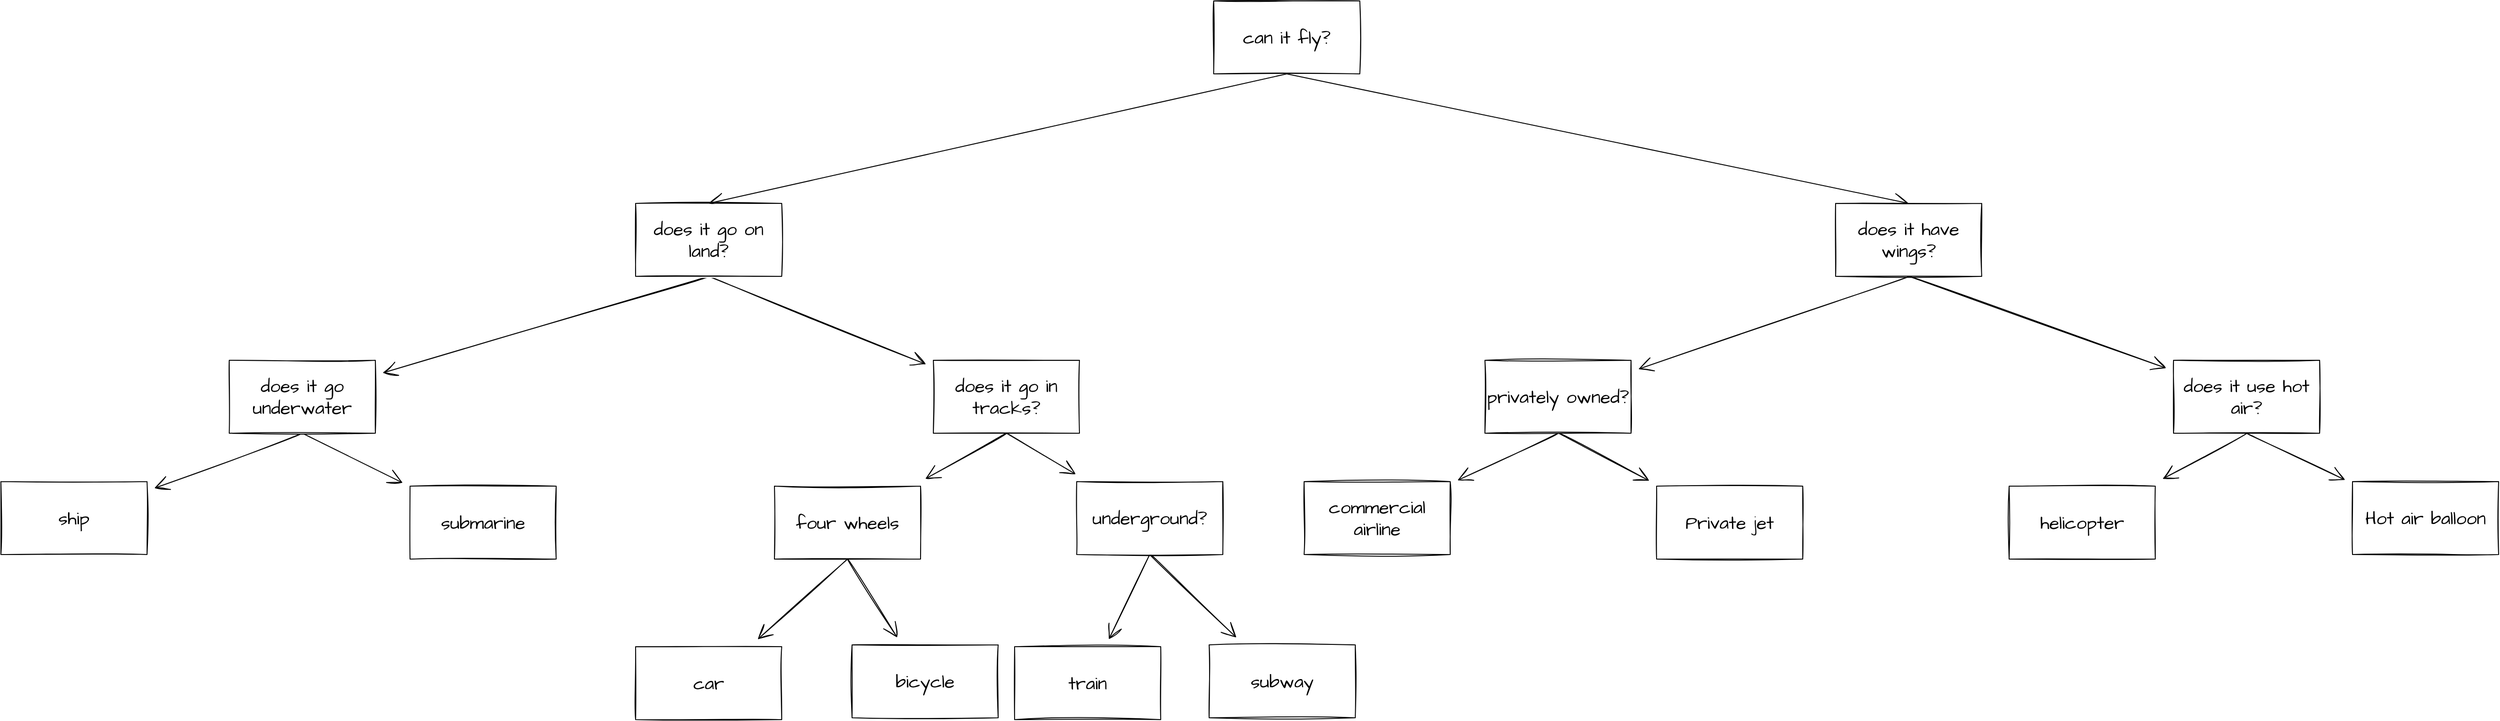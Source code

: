 <mxfile version="15.8.8" type="github">
  <diagram id="iREnr2Feo6eBo5T5eVt-" name="Page-1">
    <mxGraphModel dx="4760" dy="1573" grid="0" gridSize="10" guides="1" tooltips="1" connect="1" arrows="1" fold="1" page="0" pageScale="1" pageWidth="850" pageHeight="1100" math="0" shadow="0">
      <root>
        <mxCell id="0" />
        <mxCell id="1" parent="0" />
        <mxCell id="FUgHKyWx6sdROd2DMv94-9" style="edgeStyle=none;curved=1;rounded=0;sketch=1;hachureGap=4;orthogonalLoop=1;jettySize=auto;html=1;exitX=0.5;exitY=1;exitDx=0;exitDy=0;entryX=0.5;entryY=0;entryDx=0;entryDy=0;fontFamily=Architects Daughter;fontSource=https%3A%2F%2Ffonts.googleapis.com%2Fcss%3Ffamily%3DArchitects%2BDaughter;fontSize=16;endArrow=open;startSize=14;endSize=14;sourcePerimeterSpacing=8;targetPerimeterSpacing=8;" edge="1" parent="1" source="FUgHKyWx6sdROd2DMv94-1" target="FUgHKyWx6sdROd2DMv94-2">
          <mxGeometry relative="1" as="geometry" />
        </mxCell>
        <mxCell id="FUgHKyWx6sdROd2DMv94-10" style="edgeStyle=none;curved=1;rounded=0;sketch=1;hachureGap=4;orthogonalLoop=1;jettySize=auto;html=1;exitX=0.5;exitY=1;exitDx=0;exitDy=0;entryX=0.5;entryY=0;entryDx=0;entryDy=0;fontFamily=Architects Daughter;fontSource=https%3A%2F%2Ffonts.googleapis.com%2Fcss%3Ffamily%3DArchitects%2BDaughter;fontSize=16;endArrow=open;startSize=14;endSize=14;sourcePerimeterSpacing=8;targetPerimeterSpacing=8;" edge="1" parent="1" source="FUgHKyWx6sdROd2DMv94-1" target="FUgHKyWx6sdROd2DMv94-3">
          <mxGeometry relative="1" as="geometry" />
        </mxCell>
        <mxCell id="FUgHKyWx6sdROd2DMv94-1" value="can it fly?" style="rounded=0;whiteSpace=wrap;html=1;sketch=1;hachureGap=4;fontFamily=Architects Daughter;fontSource=https%3A%2F%2Ffonts.googleapis.com%2Fcss%3Ffamily%3DArchitects%2BDaughter;fontSize=20;" vertex="1" parent="1">
          <mxGeometry x="120" y="220" width="160" height="80" as="geometry" />
        </mxCell>
        <mxCell id="FUgHKyWx6sdROd2DMv94-24" style="edgeStyle=none;curved=1;rounded=0;sketch=1;hachureGap=4;orthogonalLoop=1;jettySize=auto;html=1;exitX=0.5;exitY=1;exitDx=0;exitDy=0;fontFamily=Architects Daughter;fontSource=https%3A%2F%2Ffonts.googleapis.com%2Fcss%3Ffamily%3DArchitects%2BDaughter;fontSize=16;endArrow=open;startSize=14;endSize=14;sourcePerimeterSpacing=8;targetPerimeterSpacing=8;" edge="1" parent="1" source="FUgHKyWx6sdROd2DMv94-2" target="FUgHKyWx6sdROd2DMv94-23">
          <mxGeometry relative="1" as="geometry" />
        </mxCell>
        <mxCell id="FUgHKyWx6sdROd2DMv94-30" style="edgeStyle=none;curved=1;rounded=0;sketch=1;hachureGap=4;orthogonalLoop=1;jettySize=auto;html=1;exitX=0.5;exitY=1;exitDx=0;exitDy=0;fontFamily=Architects Daughter;fontSource=https%3A%2F%2Ffonts.googleapis.com%2Fcss%3Ffamily%3DArchitects%2BDaughter;fontSize=16;endArrow=open;startSize=14;endSize=14;sourcePerimeterSpacing=8;targetPerimeterSpacing=8;" edge="1" parent="1" source="FUgHKyWx6sdROd2DMv94-2" target="FUgHKyWx6sdROd2DMv94-29">
          <mxGeometry relative="1" as="geometry" />
        </mxCell>
        <mxCell id="FUgHKyWx6sdROd2DMv94-2" value="does it go on land?" style="rounded=0;whiteSpace=wrap;html=1;sketch=1;hachureGap=4;fontFamily=Architects Daughter;fontSource=https%3A%2F%2Ffonts.googleapis.com%2Fcss%3Ffamily%3DArchitects%2BDaughter;fontSize=20;" vertex="1" parent="1">
          <mxGeometry x="-513" y="442" width="160" height="80" as="geometry" />
        </mxCell>
        <mxCell id="FUgHKyWx6sdROd2DMv94-12" style="edgeStyle=none;curved=1;rounded=0;sketch=1;hachureGap=4;orthogonalLoop=1;jettySize=auto;html=1;exitX=0.5;exitY=1;exitDx=0;exitDy=0;fontFamily=Architects Daughter;fontSource=https%3A%2F%2Ffonts.googleapis.com%2Fcss%3Ffamily%3DArchitects%2BDaughter;fontSize=16;endArrow=open;startSize=14;endSize=14;sourcePerimeterSpacing=8;targetPerimeterSpacing=8;" edge="1" parent="1" source="FUgHKyWx6sdROd2DMv94-3" target="FUgHKyWx6sdROd2DMv94-11">
          <mxGeometry relative="1" as="geometry" />
        </mxCell>
        <mxCell id="FUgHKyWx6sdROd2DMv94-18" style="edgeStyle=none;curved=1;rounded=0;sketch=1;hachureGap=4;orthogonalLoop=1;jettySize=auto;html=1;exitX=0.5;exitY=1;exitDx=0;exitDy=0;fontFamily=Architects Daughter;fontSource=https%3A%2F%2Ffonts.googleapis.com%2Fcss%3Ffamily%3DArchitects%2BDaughter;fontSize=16;endArrow=open;startSize=14;endSize=14;sourcePerimeterSpacing=8;targetPerimeterSpacing=8;" edge="1" parent="1" source="FUgHKyWx6sdROd2DMv94-3" target="FUgHKyWx6sdROd2DMv94-17">
          <mxGeometry relative="1" as="geometry" />
        </mxCell>
        <mxCell id="FUgHKyWx6sdROd2DMv94-3" value="does it have wings?" style="rounded=0;whiteSpace=wrap;html=1;sketch=1;hachureGap=4;fontFamily=Architects Daughter;fontSource=https%3A%2F%2Ffonts.googleapis.com%2Fcss%3Ffamily%3DArchitects%2BDaughter;fontSize=20;" vertex="1" parent="1">
          <mxGeometry x="801" y="442" width="160" height="80" as="geometry" />
        </mxCell>
        <mxCell id="FUgHKyWx6sdROd2DMv94-14" style="edgeStyle=none;curved=1;rounded=0;sketch=1;hachureGap=4;orthogonalLoop=1;jettySize=auto;html=1;exitX=0.5;exitY=1;exitDx=0;exitDy=0;fontFamily=Architects Daughter;fontSource=https%3A%2F%2Ffonts.googleapis.com%2Fcss%3Ffamily%3DArchitects%2BDaughter;fontSize=16;endArrow=open;startSize=14;endSize=14;sourcePerimeterSpacing=8;targetPerimeterSpacing=8;" edge="1" parent="1" source="FUgHKyWx6sdROd2DMv94-11" target="FUgHKyWx6sdROd2DMv94-13">
          <mxGeometry relative="1" as="geometry" />
        </mxCell>
        <mxCell id="FUgHKyWx6sdROd2DMv94-16" style="edgeStyle=none;curved=1;rounded=0;sketch=1;hachureGap=4;orthogonalLoop=1;jettySize=auto;html=1;exitX=0.5;exitY=1;exitDx=0;exitDy=0;fontFamily=Architects Daughter;fontSource=https%3A%2F%2Ffonts.googleapis.com%2Fcss%3Ffamily%3DArchitects%2BDaughter;fontSize=16;endArrow=open;startSize=14;endSize=14;sourcePerimeterSpacing=8;targetPerimeterSpacing=8;" edge="1" parent="1" source="FUgHKyWx6sdROd2DMv94-11" target="FUgHKyWx6sdROd2DMv94-15">
          <mxGeometry relative="1" as="geometry" />
        </mxCell>
        <mxCell id="FUgHKyWx6sdROd2DMv94-11" value="does it use hot air?" style="rounded=0;whiteSpace=wrap;html=1;sketch=1;hachureGap=4;fontFamily=Architects Daughter;fontSource=https%3A%2F%2Ffonts.googleapis.com%2Fcss%3Ffamily%3DArchitects%2BDaughter;fontSize=20;" vertex="1" parent="1">
          <mxGeometry x="1171" y="614" width="160" height="80" as="geometry" />
        </mxCell>
        <mxCell id="FUgHKyWx6sdROd2DMv94-13" value="Hot air balloon" style="rounded=0;whiteSpace=wrap;html=1;sketch=1;hachureGap=4;fontFamily=Architects Daughter;fontSource=https%3A%2F%2Ffonts.googleapis.com%2Fcss%3Ffamily%3DArchitects%2BDaughter;fontSize=20;" vertex="1" parent="1">
          <mxGeometry x="1367" y="747" width="160" height="80" as="geometry" />
        </mxCell>
        <mxCell id="FUgHKyWx6sdROd2DMv94-15" value="helicopter" style="rounded=0;whiteSpace=wrap;html=1;sketch=1;hachureGap=4;fontFamily=Architects Daughter;fontSource=https%3A%2F%2Ffonts.googleapis.com%2Fcss%3Ffamily%3DArchitects%2BDaughter;fontSize=20;" vertex="1" parent="1">
          <mxGeometry x="991" y="752" width="160" height="80" as="geometry" />
        </mxCell>
        <mxCell id="FUgHKyWx6sdROd2DMv94-20" style="edgeStyle=none;curved=1;rounded=0;sketch=1;hachureGap=4;orthogonalLoop=1;jettySize=auto;html=1;exitX=0.5;exitY=1;exitDx=0;exitDy=0;fontFamily=Architects Daughter;fontSource=https%3A%2F%2Ffonts.googleapis.com%2Fcss%3Ffamily%3DArchitects%2BDaughter;fontSize=16;endArrow=open;startSize=14;endSize=14;sourcePerimeterSpacing=8;targetPerimeterSpacing=8;" edge="1" parent="1" source="FUgHKyWx6sdROd2DMv94-17" target="FUgHKyWx6sdROd2DMv94-19">
          <mxGeometry relative="1" as="geometry" />
        </mxCell>
        <mxCell id="FUgHKyWx6sdROd2DMv94-22" style="edgeStyle=none;curved=1;rounded=0;sketch=1;hachureGap=4;orthogonalLoop=1;jettySize=auto;html=1;exitX=0.5;exitY=1;exitDx=0;exitDy=0;fontFamily=Architects Daughter;fontSource=https%3A%2F%2Ffonts.googleapis.com%2Fcss%3Ffamily%3DArchitects%2BDaughter;fontSize=16;endArrow=open;startSize=14;endSize=14;sourcePerimeterSpacing=8;targetPerimeterSpacing=8;" edge="1" parent="1" source="FUgHKyWx6sdROd2DMv94-17" target="FUgHKyWx6sdROd2DMv94-21">
          <mxGeometry relative="1" as="geometry" />
        </mxCell>
        <mxCell id="FUgHKyWx6sdROd2DMv94-17" value="privately owned?" style="rounded=0;whiteSpace=wrap;html=1;sketch=1;hachureGap=4;fontFamily=Architects Daughter;fontSource=https%3A%2F%2Ffonts.googleapis.com%2Fcss%3Ffamily%3DArchitects%2BDaughter;fontSize=20;" vertex="1" parent="1">
          <mxGeometry x="417" y="614" width="160" height="80" as="geometry" />
        </mxCell>
        <mxCell id="FUgHKyWx6sdROd2DMv94-19" value="commercial airline" style="rounded=0;whiteSpace=wrap;html=1;sketch=1;hachureGap=4;fontFamily=Architects Daughter;fontSource=https%3A%2F%2Ffonts.googleapis.com%2Fcss%3Ffamily%3DArchitects%2BDaughter;fontSize=20;" vertex="1" parent="1">
          <mxGeometry x="219" y="747" width="160" height="80" as="geometry" />
        </mxCell>
        <mxCell id="FUgHKyWx6sdROd2DMv94-21" value="Private jet" style="rounded=0;whiteSpace=wrap;html=1;sketch=1;hachureGap=4;fontFamily=Architects Daughter;fontSource=https%3A%2F%2Ffonts.googleapis.com%2Fcss%3Ffamily%3DArchitects%2BDaughter;fontSize=20;" vertex="1" parent="1">
          <mxGeometry x="605" y="752" width="160" height="80" as="geometry" />
        </mxCell>
        <mxCell id="FUgHKyWx6sdROd2DMv94-26" style="edgeStyle=none;curved=1;rounded=0;sketch=1;hachureGap=4;orthogonalLoop=1;jettySize=auto;html=1;exitX=0.5;exitY=1;exitDx=0;exitDy=0;fontFamily=Architects Daughter;fontSource=https%3A%2F%2Ffonts.googleapis.com%2Fcss%3Ffamily%3DArchitects%2BDaughter;fontSize=16;endArrow=open;startSize=14;endSize=14;sourcePerimeterSpacing=8;targetPerimeterSpacing=8;" edge="1" parent="1" source="FUgHKyWx6sdROd2DMv94-23" target="FUgHKyWx6sdROd2DMv94-25">
          <mxGeometry relative="1" as="geometry" />
        </mxCell>
        <mxCell id="FUgHKyWx6sdROd2DMv94-28" style="edgeStyle=none;curved=1;rounded=0;sketch=1;hachureGap=4;orthogonalLoop=1;jettySize=auto;html=1;exitX=0.5;exitY=1;exitDx=0;exitDy=0;fontFamily=Architects Daughter;fontSource=https%3A%2F%2Ffonts.googleapis.com%2Fcss%3Ffamily%3DArchitects%2BDaughter;fontSize=16;endArrow=open;startSize=14;endSize=14;sourcePerimeterSpacing=8;targetPerimeterSpacing=8;" edge="1" parent="1" source="FUgHKyWx6sdROd2DMv94-23" target="FUgHKyWx6sdROd2DMv94-27">
          <mxGeometry relative="1" as="geometry" />
        </mxCell>
        <mxCell id="FUgHKyWx6sdROd2DMv94-23" value="does it go underwater" style="rounded=0;whiteSpace=wrap;html=1;sketch=1;hachureGap=4;fontFamily=Architects Daughter;fontSource=https%3A%2F%2Ffonts.googleapis.com%2Fcss%3Ffamily%3DArchitects%2BDaughter;fontSize=20;" vertex="1" parent="1">
          <mxGeometry x="-958" y="614" width="160" height="80" as="geometry" />
        </mxCell>
        <mxCell id="FUgHKyWx6sdROd2DMv94-25" value="ship" style="rounded=0;whiteSpace=wrap;html=1;sketch=1;hachureGap=4;fontFamily=Architects Daughter;fontSource=https%3A%2F%2Ffonts.googleapis.com%2Fcss%3Ffamily%3DArchitects%2BDaughter;fontSize=20;" vertex="1" parent="1">
          <mxGeometry x="-1208" y="747" width="160" height="80" as="geometry" />
        </mxCell>
        <mxCell id="FUgHKyWx6sdROd2DMv94-27" value="submarine" style="rounded=0;whiteSpace=wrap;html=1;sketch=1;hachureGap=4;fontFamily=Architects Daughter;fontSource=https%3A%2F%2Ffonts.googleapis.com%2Fcss%3Ffamily%3DArchitects%2BDaughter;fontSize=20;" vertex="1" parent="1">
          <mxGeometry x="-760" y="752" width="160" height="80" as="geometry" />
        </mxCell>
        <mxCell id="FUgHKyWx6sdROd2DMv94-32" style="edgeStyle=none;curved=1;rounded=0;sketch=1;hachureGap=4;orthogonalLoop=1;jettySize=auto;html=1;exitX=0.5;exitY=1;exitDx=0;exitDy=0;fontFamily=Architects Daughter;fontSource=https%3A%2F%2Ffonts.googleapis.com%2Fcss%3Ffamily%3DArchitects%2BDaughter;fontSize=16;endArrow=open;startSize=14;endSize=14;sourcePerimeterSpacing=8;targetPerimeterSpacing=8;" edge="1" parent="1" source="FUgHKyWx6sdROd2DMv94-29" target="FUgHKyWx6sdROd2DMv94-31">
          <mxGeometry relative="1" as="geometry" />
        </mxCell>
        <mxCell id="FUgHKyWx6sdROd2DMv94-38" style="edgeStyle=none;curved=1;rounded=0;sketch=1;hachureGap=4;orthogonalLoop=1;jettySize=auto;html=1;exitX=0.5;exitY=1;exitDx=0;exitDy=0;fontFamily=Architects Daughter;fontSource=https%3A%2F%2Ffonts.googleapis.com%2Fcss%3Ffamily%3DArchitects%2BDaughter;fontSize=16;endArrow=open;startSize=14;endSize=14;sourcePerimeterSpacing=8;targetPerimeterSpacing=8;" edge="1" parent="1" source="FUgHKyWx6sdROd2DMv94-29" target="FUgHKyWx6sdROd2DMv94-37">
          <mxGeometry relative="1" as="geometry" />
        </mxCell>
        <mxCell id="FUgHKyWx6sdROd2DMv94-29" value="does it go in tracks?" style="rounded=0;whiteSpace=wrap;html=1;sketch=1;hachureGap=4;fontFamily=Architects Daughter;fontSource=https%3A%2F%2Ffonts.googleapis.com%2Fcss%3Ffamily%3DArchitects%2BDaughter;fontSize=20;" vertex="1" parent="1">
          <mxGeometry x="-187" y="614" width="160" height="80" as="geometry" />
        </mxCell>
        <mxCell id="FUgHKyWx6sdROd2DMv94-34" style="edgeStyle=none;curved=1;rounded=0;sketch=1;hachureGap=4;orthogonalLoop=1;jettySize=auto;html=1;exitX=0.5;exitY=1;exitDx=0;exitDy=0;fontFamily=Architects Daughter;fontSource=https%3A%2F%2Ffonts.googleapis.com%2Fcss%3Ffamily%3DArchitects%2BDaughter;fontSize=16;endArrow=open;startSize=14;endSize=14;sourcePerimeterSpacing=8;targetPerimeterSpacing=8;" edge="1" parent="1" source="FUgHKyWx6sdROd2DMv94-31" target="FUgHKyWx6sdROd2DMv94-33">
          <mxGeometry relative="1" as="geometry" />
        </mxCell>
        <mxCell id="FUgHKyWx6sdROd2DMv94-36" style="edgeStyle=none;curved=1;rounded=0;sketch=1;hachureGap=4;orthogonalLoop=1;jettySize=auto;html=1;exitX=0.5;exitY=1;exitDx=0;exitDy=0;fontFamily=Architects Daughter;fontSource=https%3A%2F%2Ffonts.googleapis.com%2Fcss%3Ffamily%3DArchitects%2BDaughter;fontSize=16;endArrow=open;startSize=14;endSize=14;sourcePerimeterSpacing=8;targetPerimeterSpacing=8;" edge="1" parent="1" source="FUgHKyWx6sdROd2DMv94-31" target="FUgHKyWx6sdROd2DMv94-35">
          <mxGeometry relative="1" as="geometry" />
        </mxCell>
        <mxCell id="FUgHKyWx6sdROd2DMv94-31" value="underground?" style="rounded=0;whiteSpace=wrap;html=1;sketch=1;hachureGap=4;fontFamily=Architects Daughter;fontSource=https%3A%2F%2Ffonts.googleapis.com%2Fcss%3Ffamily%3DArchitects%2BDaughter;fontSize=20;" vertex="1" parent="1">
          <mxGeometry x="-30" y="747" width="160" height="80" as="geometry" />
        </mxCell>
        <mxCell id="FUgHKyWx6sdROd2DMv94-33" value="subway" style="rounded=0;whiteSpace=wrap;html=1;sketch=1;hachureGap=4;fontFamily=Architects Daughter;fontSource=https%3A%2F%2Ffonts.googleapis.com%2Fcss%3Ffamily%3DArchitects%2BDaughter;fontSize=20;" vertex="1" parent="1">
          <mxGeometry x="115" y="926" width="160" height="80" as="geometry" />
        </mxCell>
        <mxCell id="FUgHKyWx6sdROd2DMv94-35" value="train" style="rounded=0;whiteSpace=wrap;html=1;sketch=1;hachureGap=4;fontFamily=Architects Daughter;fontSource=https%3A%2F%2Ffonts.googleapis.com%2Fcss%3Ffamily%3DArchitects%2BDaughter;fontSize=20;" vertex="1" parent="1">
          <mxGeometry x="-98" y="928" width="160" height="80" as="geometry" />
        </mxCell>
        <mxCell id="FUgHKyWx6sdROd2DMv94-40" style="edgeStyle=none;curved=1;rounded=0;sketch=1;hachureGap=4;orthogonalLoop=1;jettySize=auto;html=1;exitX=0.5;exitY=1;exitDx=0;exitDy=0;fontFamily=Architects Daughter;fontSource=https%3A%2F%2Ffonts.googleapis.com%2Fcss%3Ffamily%3DArchitects%2BDaughter;fontSize=16;endArrow=open;startSize=14;endSize=14;sourcePerimeterSpacing=8;targetPerimeterSpacing=8;" edge="1" parent="1" source="FUgHKyWx6sdROd2DMv94-37" target="FUgHKyWx6sdROd2DMv94-39">
          <mxGeometry relative="1" as="geometry" />
        </mxCell>
        <mxCell id="FUgHKyWx6sdROd2DMv94-42" style="edgeStyle=none;curved=1;rounded=0;sketch=1;hachureGap=4;orthogonalLoop=1;jettySize=auto;html=1;exitX=0.5;exitY=1;exitDx=0;exitDy=0;fontFamily=Architects Daughter;fontSource=https%3A%2F%2Ffonts.googleapis.com%2Fcss%3Ffamily%3DArchitects%2BDaughter;fontSize=16;endArrow=open;startSize=14;endSize=14;sourcePerimeterSpacing=8;targetPerimeterSpacing=8;" edge="1" parent="1" source="FUgHKyWx6sdROd2DMv94-37" target="FUgHKyWx6sdROd2DMv94-41">
          <mxGeometry relative="1" as="geometry" />
        </mxCell>
        <mxCell id="FUgHKyWx6sdROd2DMv94-37" value="four wheels" style="rounded=0;whiteSpace=wrap;html=1;sketch=1;hachureGap=4;fontFamily=Architects Daughter;fontSource=https%3A%2F%2Ffonts.googleapis.com%2Fcss%3Ffamily%3DArchitects%2BDaughter;fontSize=20;" vertex="1" parent="1">
          <mxGeometry x="-361" y="752" width="160" height="80" as="geometry" />
        </mxCell>
        <mxCell id="FUgHKyWx6sdROd2DMv94-39" value="car" style="rounded=0;whiteSpace=wrap;html=1;sketch=1;hachureGap=4;fontFamily=Architects Daughter;fontSource=https%3A%2F%2Ffonts.googleapis.com%2Fcss%3Ffamily%3DArchitects%2BDaughter;fontSize=20;" vertex="1" parent="1">
          <mxGeometry x="-513" y="928" width="160" height="80" as="geometry" />
        </mxCell>
        <mxCell id="FUgHKyWx6sdROd2DMv94-41" value="bicycle" style="rounded=0;whiteSpace=wrap;html=1;sketch=1;hachureGap=4;fontFamily=Architects Daughter;fontSource=https%3A%2F%2Ffonts.googleapis.com%2Fcss%3Ffamily%3DArchitects%2BDaughter;fontSize=20;" vertex="1" parent="1">
          <mxGeometry x="-276" y="926" width="160" height="80" as="geometry" />
        </mxCell>
      </root>
    </mxGraphModel>
  </diagram>
</mxfile>
